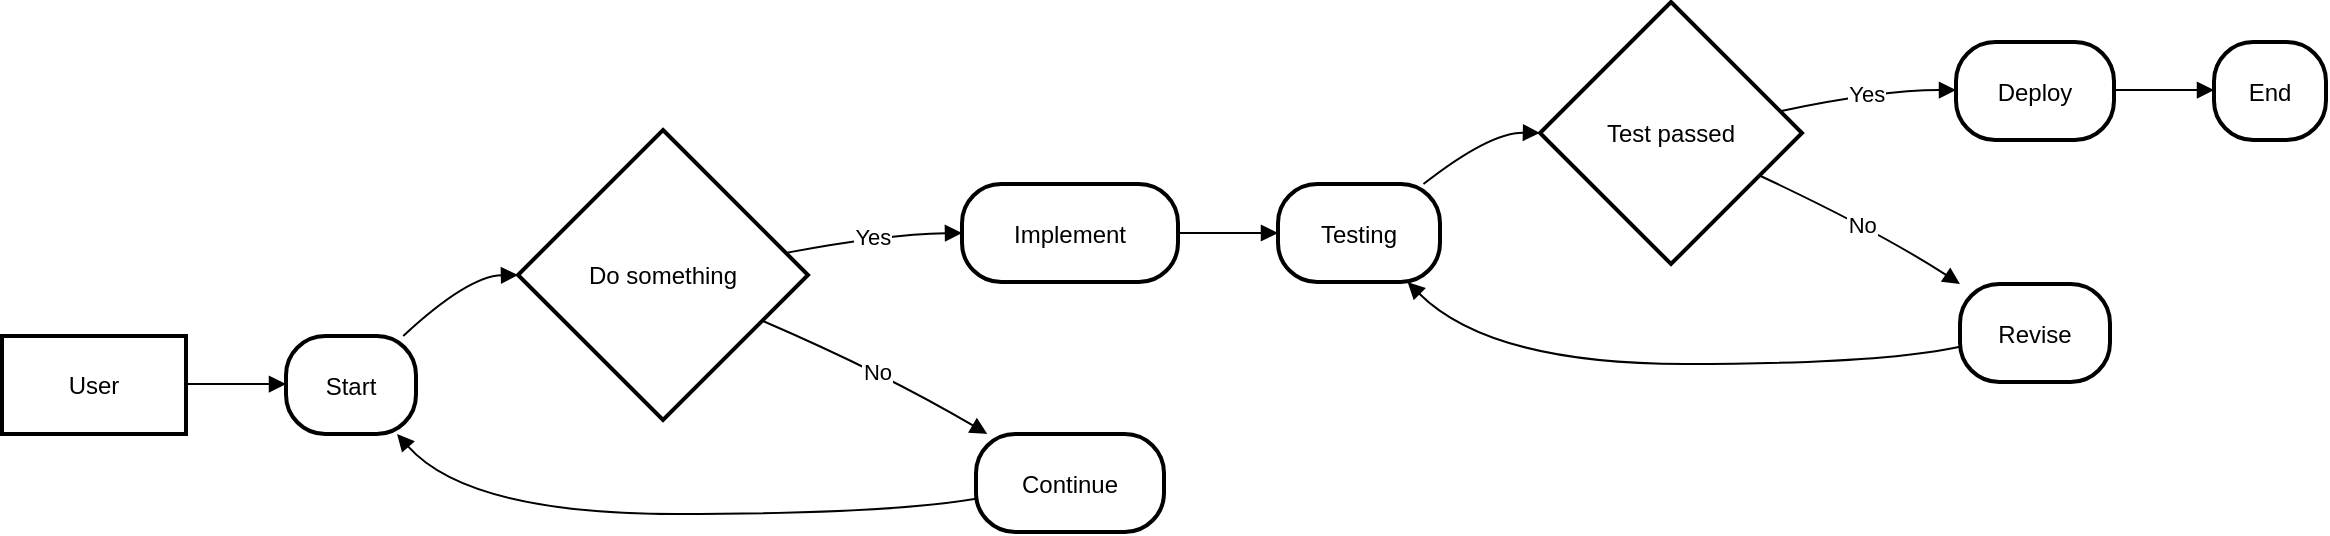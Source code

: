 <mxfile version="24.8.6">
  <diagram name="第 1 页" id="5A3pjhANDhAnxElPiJom">
    <mxGraphModel>
      <root>
        <mxCell id="0" />
        <mxCell id="1" parent="0" />
        <mxCell id="2" value="User" style="whiteSpace=wrap;strokeWidth=2;" vertex="1" parent="1">
          <mxGeometry x="8" y="175" width="92" height="49" as="geometry" />
        </mxCell>
        <mxCell id="3" value="Start" style="rounded=1;arcSize=40;strokeWidth=2" vertex="1" parent="1">
          <mxGeometry x="150" y="175" width="65" height="49" as="geometry" />
        </mxCell>
        <mxCell id="4" value="Do something" style="rhombus;strokeWidth=2;whiteSpace=wrap;" vertex="1" parent="1">
          <mxGeometry x="266" y="72" width="145" height="145" as="geometry" />
        </mxCell>
        <mxCell id="5" value="Implement" style="rounded=1;arcSize=40;strokeWidth=2" vertex="1" parent="1">
          <mxGeometry x="488" y="99" width="108" height="49" as="geometry" />
        </mxCell>
        <mxCell id="6" value="Continue" style="rounded=1;arcSize=40;strokeWidth=2" vertex="1" parent="1">
          <mxGeometry x="495" y="224" width="94" height="49" as="geometry" />
        </mxCell>
        <mxCell id="7" value="Testing" style="rounded=1;arcSize=40;strokeWidth=2" vertex="1" parent="1">
          <mxGeometry x="646" y="99" width="81" height="49" as="geometry" />
        </mxCell>
        <mxCell id="8" value="Test passed" style="rhombus;strokeWidth=2;whiteSpace=wrap;" vertex="1" parent="1">
          <mxGeometry x="777" y="8" width="131" height="131" as="geometry" />
        </mxCell>
        <mxCell id="9" value="Deploy" style="rounded=1;arcSize=40;strokeWidth=2" vertex="1" parent="1">
          <mxGeometry x="985" y="28" width="79" height="49" as="geometry" />
        </mxCell>
        <mxCell id="10" value="Revise" style="rounded=1;arcSize=40;strokeWidth=2" vertex="1" parent="1">
          <mxGeometry x="987" y="149" width="75" height="49" as="geometry" />
        </mxCell>
        <mxCell id="11" value="End" style="rounded=1;arcSize=40;strokeWidth=2" vertex="1" parent="1">
          <mxGeometry x="1114" y="28" width="56" height="49" as="geometry" />
        </mxCell>
        <mxCell id="12" value="" style="curved=1;startArrow=none;endArrow=block;exitX=1;exitY=0.49;entryX=0;entryY=0.49;" edge="1" parent="1" source="2" target="3">
          <mxGeometry relative="1" as="geometry">
            <Array as="points" />
          </mxGeometry>
        </mxCell>
        <mxCell id="13" value="" style="curved=1;startArrow=none;endArrow=block;exitX=0.91;exitY=-0.01;entryX=0;entryY=0.5;" edge="1" parent="1" source="3" target="4">
          <mxGeometry relative="1" as="geometry">
            <Array as="points">
              <mxPoint x="241" y="145" />
            </Array>
          </mxGeometry>
        </mxCell>
        <mxCell id="14" value="Yes" style="curved=1;startArrow=none;endArrow=block;exitX=1;exitY=0.41;entryX=0;entryY=0.5;" edge="1" parent="1" source="4" target="5">
          <mxGeometry relative="1" as="geometry">
            <Array as="points">
              <mxPoint x="450" y="124" />
            </Array>
          </mxGeometry>
        </mxCell>
        <mxCell id="15" value="No" style="curved=1;startArrow=none;endArrow=block;exitX=1;exitY=0.73;entryX=0.06;entryY=0;" edge="1" parent="1" source="4" target="6">
          <mxGeometry relative="1" as="geometry">
            <Array as="points">
              <mxPoint x="450" y="194" />
            </Array>
          </mxGeometry>
        </mxCell>
        <mxCell id="16" value="" style="curved=1;startArrow=none;endArrow=block;exitX=0;exitY=0.66;entryX=0.84;entryY=0.98;" edge="1" parent="1" source="6" target="3">
          <mxGeometry relative="1" as="geometry">
            <Array as="points">
              <mxPoint x="450" y="264" />
              <mxPoint x="241" y="264" />
            </Array>
          </mxGeometry>
        </mxCell>
        <mxCell id="17" value="" style="curved=1;startArrow=none;endArrow=block;exitX=1;exitY=0.5;entryX=0;entryY=0.5;" edge="1" parent="1" source="5" target="7">
          <mxGeometry relative="1" as="geometry">
            <Array as="points" />
          </mxGeometry>
        </mxCell>
        <mxCell id="18" value="" style="curved=1;startArrow=none;endArrow=block;exitX=0.89;exitY=0.01;entryX=0;entryY=0.5;" edge="1" parent="1" source="7" target="8">
          <mxGeometry relative="1" as="geometry">
            <Array as="points">
              <mxPoint x="752" y="73" />
            </Array>
          </mxGeometry>
        </mxCell>
        <mxCell id="19" value="Yes" style="curved=1;startArrow=none;endArrow=block;exitX=1;exitY=0.4;entryX=0;entryY=0.49;" edge="1" parent="1" source="8" target="9">
          <mxGeometry relative="1" as="geometry">
            <Array as="points">
              <mxPoint x="947" y="52" />
            </Array>
          </mxGeometry>
        </mxCell>
        <mxCell id="20" value="No" style="curved=1;startArrow=none;endArrow=block;exitX=1;exitY=0.74;entryX=0;entryY=0;" edge="1" parent="1" source="8" target="10">
          <mxGeometry relative="1" as="geometry">
            <Array as="points">
              <mxPoint x="947" y="123" />
            </Array>
          </mxGeometry>
        </mxCell>
        <mxCell id="21" value="" style="curved=1;startArrow=none;endArrow=block;exitX=0;exitY=0.64;entryX=0.8;entryY=1;" edge="1" parent="1" source="10" target="7">
          <mxGeometry relative="1" as="geometry">
            <Array as="points">
              <mxPoint x="947" y="189" />
              <mxPoint x="752" y="189" />
            </Array>
          </mxGeometry>
        </mxCell>
        <mxCell id="22" value="" style="curved=1;startArrow=none;endArrow=block;exitX=1;exitY=0.49;entryX=0;entryY=0.49;" edge="1" parent="1" source="9" target="11">
          <mxGeometry relative="1" as="geometry">
            <Array as="points" />
          </mxGeometry>
        </mxCell>
      </root>
    </mxGraphModel>
  </diagram>
</mxfile>
